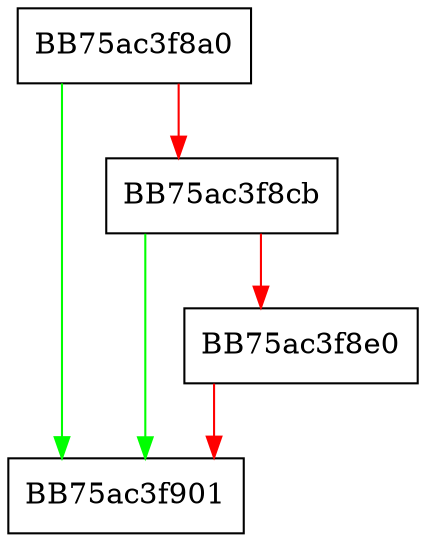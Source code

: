 digraph zoo_init_module {
  node [shape="box"];
  graph [splines=ortho];
  BB75ac3f8a0 -> BB75ac3f901 [color="green"];
  BB75ac3f8a0 -> BB75ac3f8cb [color="red"];
  BB75ac3f8cb -> BB75ac3f901 [color="green"];
  BB75ac3f8cb -> BB75ac3f8e0 [color="red"];
  BB75ac3f8e0 -> BB75ac3f901 [color="red"];
}